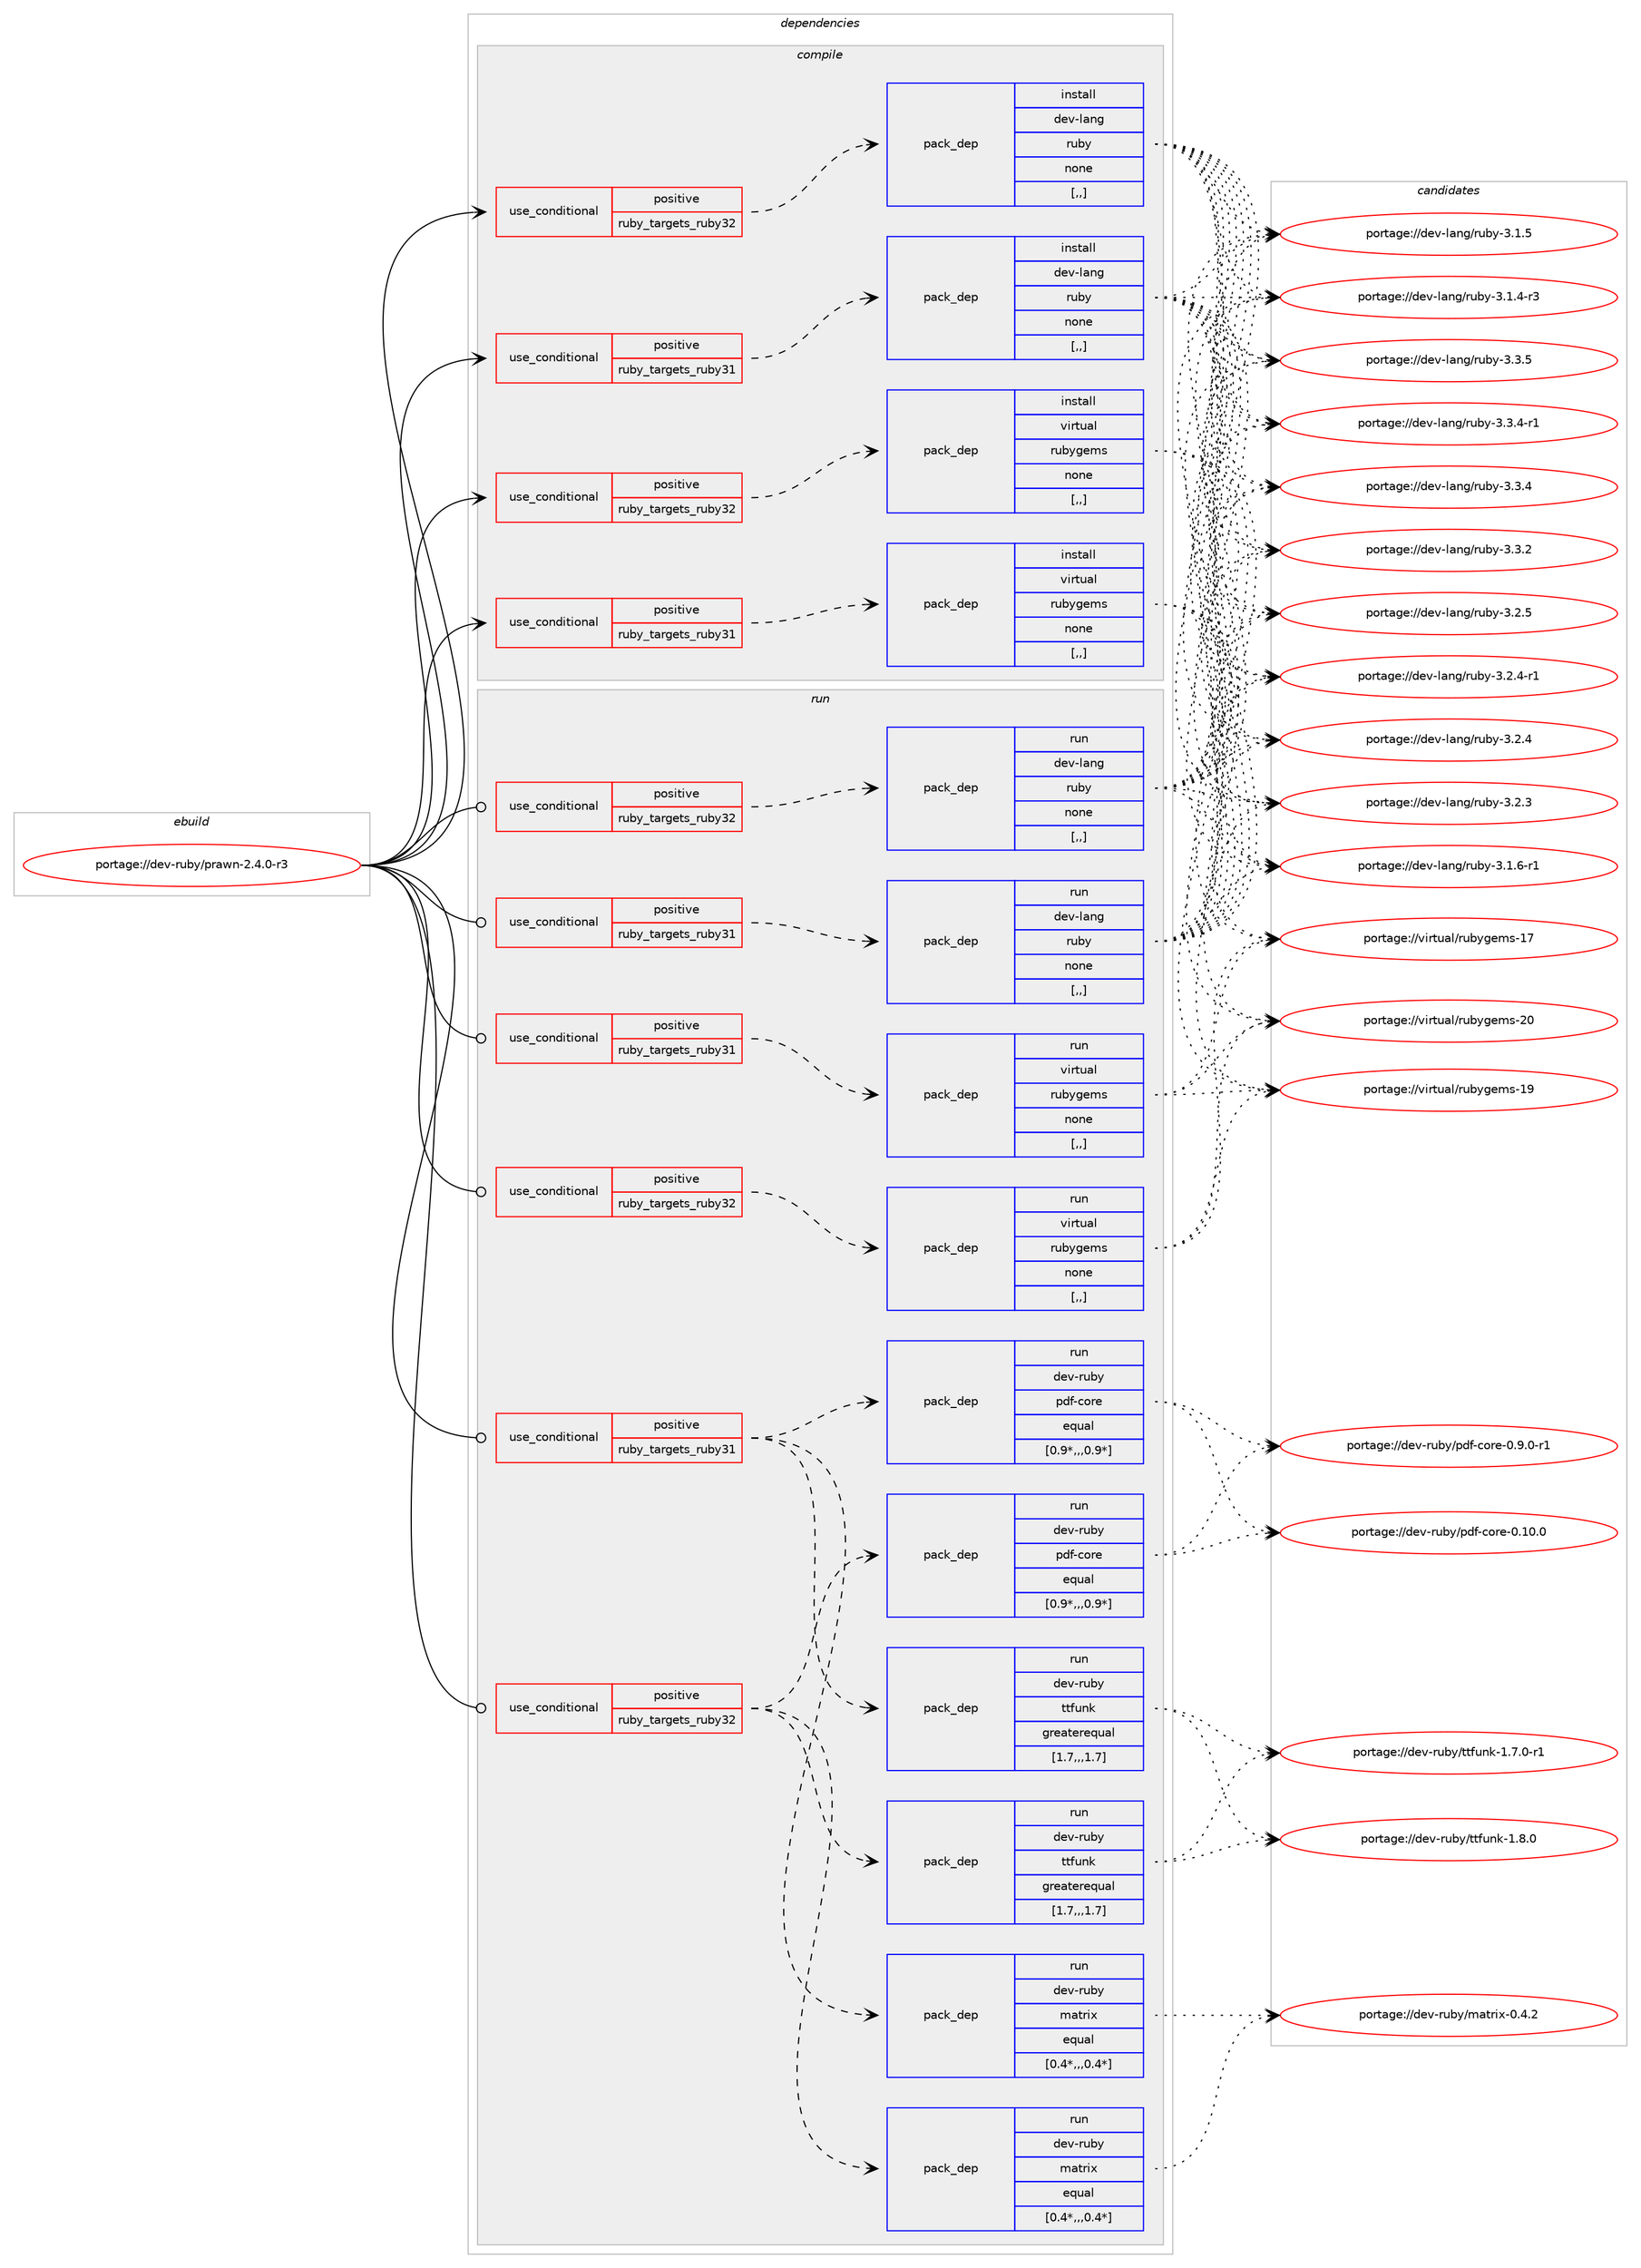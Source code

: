 digraph prolog {

# *************
# Graph options
# *************

newrank=true;
concentrate=true;
compound=true;
graph [rankdir=LR,fontname=Helvetica,fontsize=10,ranksep=1.5];#, ranksep=2.5, nodesep=0.2];
edge  [arrowhead=vee];
node  [fontname=Helvetica,fontsize=10];

# **********
# The ebuild
# **********

subgraph cluster_leftcol {
color=gray;
label=<<i>ebuild</i>>;
id [label="portage://dev-ruby/prawn-2.4.0-r3", color=red, width=4, href="../dev-ruby/prawn-2.4.0-r3.svg"];
}

# ****************
# The dependencies
# ****************

subgraph cluster_midcol {
color=gray;
label=<<i>dependencies</i>>;
subgraph cluster_compile {
fillcolor="#eeeeee";
style=filled;
label=<<i>compile</i>>;
subgraph cond183830 {
dependency690834 [label=<<TABLE BORDER="0" CELLBORDER="1" CELLSPACING="0" CELLPADDING="4"><TR><TD ROWSPAN="3" CELLPADDING="10">use_conditional</TD></TR><TR><TD>positive</TD></TR><TR><TD>ruby_targets_ruby31</TD></TR></TABLE>>, shape=none, color=red];
subgraph pack502058 {
dependency690835 [label=<<TABLE BORDER="0" CELLBORDER="1" CELLSPACING="0" CELLPADDING="4" WIDTH="220"><TR><TD ROWSPAN="6" CELLPADDING="30">pack_dep</TD></TR><TR><TD WIDTH="110">install</TD></TR><TR><TD>dev-lang</TD></TR><TR><TD>ruby</TD></TR><TR><TD>none</TD></TR><TR><TD>[,,]</TD></TR></TABLE>>, shape=none, color=blue];
}
dependency690834:e -> dependency690835:w [weight=20,style="dashed",arrowhead="vee"];
}
id:e -> dependency690834:w [weight=20,style="solid",arrowhead="vee"];
subgraph cond183831 {
dependency690836 [label=<<TABLE BORDER="0" CELLBORDER="1" CELLSPACING="0" CELLPADDING="4"><TR><TD ROWSPAN="3" CELLPADDING="10">use_conditional</TD></TR><TR><TD>positive</TD></TR><TR><TD>ruby_targets_ruby31</TD></TR></TABLE>>, shape=none, color=red];
subgraph pack502059 {
dependency690837 [label=<<TABLE BORDER="0" CELLBORDER="1" CELLSPACING="0" CELLPADDING="4" WIDTH="220"><TR><TD ROWSPAN="6" CELLPADDING="30">pack_dep</TD></TR><TR><TD WIDTH="110">install</TD></TR><TR><TD>virtual</TD></TR><TR><TD>rubygems</TD></TR><TR><TD>none</TD></TR><TR><TD>[,,]</TD></TR></TABLE>>, shape=none, color=blue];
}
dependency690836:e -> dependency690837:w [weight=20,style="dashed",arrowhead="vee"];
}
id:e -> dependency690836:w [weight=20,style="solid",arrowhead="vee"];
subgraph cond183832 {
dependency690838 [label=<<TABLE BORDER="0" CELLBORDER="1" CELLSPACING="0" CELLPADDING="4"><TR><TD ROWSPAN="3" CELLPADDING="10">use_conditional</TD></TR><TR><TD>positive</TD></TR><TR><TD>ruby_targets_ruby32</TD></TR></TABLE>>, shape=none, color=red];
subgraph pack502060 {
dependency690839 [label=<<TABLE BORDER="0" CELLBORDER="1" CELLSPACING="0" CELLPADDING="4" WIDTH="220"><TR><TD ROWSPAN="6" CELLPADDING="30">pack_dep</TD></TR><TR><TD WIDTH="110">install</TD></TR><TR><TD>dev-lang</TD></TR><TR><TD>ruby</TD></TR><TR><TD>none</TD></TR><TR><TD>[,,]</TD></TR></TABLE>>, shape=none, color=blue];
}
dependency690838:e -> dependency690839:w [weight=20,style="dashed",arrowhead="vee"];
}
id:e -> dependency690838:w [weight=20,style="solid",arrowhead="vee"];
subgraph cond183833 {
dependency690840 [label=<<TABLE BORDER="0" CELLBORDER="1" CELLSPACING="0" CELLPADDING="4"><TR><TD ROWSPAN="3" CELLPADDING="10">use_conditional</TD></TR><TR><TD>positive</TD></TR><TR><TD>ruby_targets_ruby32</TD></TR></TABLE>>, shape=none, color=red];
subgraph pack502061 {
dependency690841 [label=<<TABLE BORDER="0" CELLBORDER="1" CELLSPACING="0" CELLPADDING="4" WIDTH="220"><TR><TD ROWSPAN="6" CELLPADDING="30">pack_dep</TD></TR><TR><TD WIDTH="110">install</TD></TR><TR><TD>virtual</TD></TR><TR><TD>rubygems</TD></TR><TR><TD>none</TD></TR><TR><TD>[,,]</TD></TR></TABLE>>, shape=none, color=blue];
}
dependency690840:e -> dependency690841:w [weight=20,style="dashed",arrowhead="vee"];
}
id:e -> dependency690840:w [weight=20,style="solid",arrowhead="vee"];
}
subgraph cluster_compileandrun {
fillcolor="#eeeeee";
style=filled;
label=<<i>compile and run</i>>;
}
subgraph cluster_run {
fillcolor="#eeeeee";
style=filled;
label=<<i>run</i>>;
subgraph cond183834 {
dependency690842 [label=<<TABLE BORDER="0" CELLBORDER="1" CELLSPACING="0" CELLPADDING="4"><TR><TD ROWSPAN="3" CELLPADDING="10">use_conditional</TD></TR><TR><TD>positive</TD></TR><TR><TD>ruby_targets_ruby31</TD></TR></TABLE>>, shape=none, color=red];
subgraph pack502062 {
dependency690843 [label=<<TABLE BORDER="0" CELLBORDER="1" CELLSPACING="0" CELLPADDING="4" WIDTH="220"><TR><TD ROWSPAN="6" CELLPADDING="30">pack_dep</TD></TR><TR><TD WIDTH="110">run</TD></TR><TR><TD>dev-lang</TD></TR><TR><TD>ruby</TD></TR><TR><TD>none</TD></TR><TR><TD>[,,]</TD></TR></TABLE>>, shape=none, color=blue];
}
dependency690842:e -> dependency690843:w [weight=20,style="dashed",arrowhead="vee"];
}
id:e -> dependency690842:w [weight=20,style="solid",arrowhead="odot"];
subgraph cond183835 {
dependency690844 [label=<<TABLE BORDER="0" CELLBORDER="1" CELLSPACING="0" CELLPADDING="4"><TR><TD ROWSPAN="3" CELLPADDING="10">use_conditional</TD></TR><TR><TD>positive</TD></TR><TR><TD>ruby_targets_ruby31</TD></TR></TABLE>>, shape=none, color=red];
subgraph pack502063 {
dependency690845 [label=<<TABLE BORDER="0" CELLBORDER="1" CELLSPACING="0" CELLPADDING="4" WIDTH="220"><TR><TD ROWSPAN="6" CELLPADDING="30">pack_dep</TD></TR><TR><TD WIDTH="110">run</TD></TR><TR><TD>dev-ruby</TD></TR><TR><TD>matrix</TD></TR><TR><TD>equal</TD></TR><TR><TD>[0.4*,,,0.4*]</TD></TR></TABLE>>, shape=none, color=blue];
}
dependency690844:e -> dependency690845:w [weight=20,style="dashed",arrowhead="vee"];
subgraph pack502064 {
dependency690846 [label=<<TABLE BORDER="0" CELLBORDER="1" CELLSPACING="0" CELLPADDING="4" WIDTH="220"><TR><TD ROWSPAN="6" CELLPADDING="30">pack_dep</TD></TR><TR><TD WIDTH="110">run</TD></TR><TR><TD>dev-ruby</TD></TR><TR><TD>pdf-core</TD></TR><TR><TD>equal</TD></TR><TR><TD>[0.9*,,,0.9*]</TD></TR></TABLE>>, shape=none, color=blue];
}
dependency690844:e -> dependency690846:w [weight=20,style="dashed",arrowhead="vee"];
subgraph pack502065 {
dependency690847 [label=<<TABLE BORDER="0" CELLBORDER="1" CELLSPACING="0" CELLPADDING="4" WIDTH="220"><TR><TD ROWSPAN="6" CELLPADDING="30">pack_dep</TD></TR><TR><TD WIDTH="110">run</TD></TR><TR><TD>dev-ruby</TD></TR><TR><TD>ttfunk</TD></TR><TR><TD>greaterequal</TD></TR><TR><TD>[1.7,,,1.7]</TD></TR></TABLE>>, shape=none, color=blue];
}
dependency690844:e -> dependency690847:w [weight=20,style="dashed",arrowhead="vee"];
}
id:e -> dependency690844:w [weight=20,style="solid",arrowhead="odot"];
subgraph cond183836 {
dependency690848 [label=<<TABLE BORDER="0" CELLBORDER="1" CELLSPACING="0" CELLPADDING="4"><TR><TD ROWSPAN="3" CELLPADDING="10">use_conditional</TD></TR><TR><TD>positive</TD></TR><TR><TD>ruby_targets_ruby31</TD></TR></TABLE>>, shape=none, color=red];
subgraph pack502066 {
dependency690849 [label=<<TABLE BORDER="0" CELLBORDER="1" CELLSPACING="0" CELLPADDING="4" WIDTH="220"><TR><TD ROWSPAN="6" CELLPADDING="30">pack_dep</TD></TR><TR><TD WIDTH="110">run</TD></TR><TR><TD>virtual</TD></TR><TR><TD>rubygems</TD></TR><TR><TD>none</TD></TR><TR><TD>[,,]</TD></TR></TABLE>>, shape=none, color=blue];
}
dependency690848:e -> dependency690849:w [weight=20,style="dashed",arrowhead="vee"];
}
id:e -> dependency690848:w [weight=20,style="solid",arrowhead="odot"];
subgraph cond183837 {
dependency690850 [label=<<TABLE BORDER="0" CELLBORDER="1" CELLSPACING="0" CELLPADDING="4"><TR><TD ROWSPAN="3" CELLPADDING="10">use_conditional</TD></TR><TR><TD>positive</TD></TR><TR><TD>ruby_targets_ruby32</TD></TR></TABLE>>, shape=none, color=red];
subgraph pack502067 {
dependency690851 [label=<<TABLE BORDER="0" CELLBORDER="1" CELLSPACING="0" CELLPADDING="4" WIDTH="220"><TR><TD ROWSPAN="6" CELLPADDING="30">pack_dep</TD></TR><TR><TD WIDTH="110">run</TD></TR><TR><TD>dev-lang</TD></TR><TR><TD>ruby</TD></TR><TR><TD>none</TD></TR><TR><TD>[,,]</TD></TR></TABLE>>, shape=none, color=blue];
}
dependency690850:e -> dependency690851:w [weight=20,style="dashed",arrowhead="vee"];
}
id:e -> dependency690850:w [weight=20,style="solid",arrowhead="odot"];
subgraph cond183838 {
dependency690852 [label=<<TABLE BORDER="0" CELLBORDER="1" CELLSPACING="0" CELLPADDING="4"><TR><TD ROWSPAN="3" CELLPADDING="10">use_conditional</TD></TR><TR><TD>positive</TD></TR><TR><TD>ruby_targets_ruby32</TD></TR></TABLE>>, shape=none, color=red];
subgraph pack502068 {
dependency690853 [label=<<TABLE BORDER="0" CELLBORDER="1" CELLSPACING="0" CELLPADDING="4" WIDTH="220"><TR><TD ROWSPAN="6" CELLPADDING="30">pack_dep</TD></TR><TR><TD WIDTH="110">run</TD></TR><TR><TD>dev-ruby</TD></TR><TR><TD>matrix</TD></TR><TR><TD>equal</TD></TR><TR><TD>[0.4*,,,0.4*]</TD></TR></TABLE>>, shape=none, color=blue];
}
dependency690852:e -> dependency690853:w [weight=20,style="dashed",arrowhead="vee"];
subgraph pack502069 {
dependency690854 [label=<<TABLE BORDER="0" CELLBORDER="1" CELLSPACING="0" CELLPADDING="4" WIDTH="220"><TR><TD ROWSPAN="6" CELLPADDING="30">pack_dep</TD></TR><TR><TD WIDTH="110">run</TD></TR><TR><TD>dev-ruby</TD></TR><TR><TD>pdf-core</TD></TR><TR><TD>equal</TD></TR><TR><TD>[0.9*,,,0.9*]</TD></TR></TABLE>>, shape=none, color=blue];
}
dependency690852:e -> dependency690854:w [weight=20,style="dashed",arrowhead="vee"];
subgraph pack502070 {
dependency690855 [label=<<TABLE BORDER="0" CELLBORDER="1" CELLSPACING="0" CELLPADDING="4" WIDTH="220"><TR><TD ROWSPAN="6" CELLPADDING="30">pack_dep</TD></TR><TR><TD WIDTH="110">run</TD></TR><TR><TD>dev-ruby</TD></TR><TR><TD>ttfunk</TD></TR><TR><TD>greaterequal</TD></TR><TR><TD>[1.7,,,1.7]</TD></TR></TABLE>>, shape=none, color=blue];
}
dependency690852:e -> dependency690855:w [weight=20,style="dashed",arrowhead="vee"];
}
id:e -> dependency690852:w [weight=20,style="solid",arrowhead="odot"];
subgraph cond183839 {
dependency690856 [label=<<TABLE BORDER="0" CELLBORDER="1" CELLSPACING="0" CELLPADDING="4"><TR><TD ROWSPAN="3" CELLPADDING="10">use_conditional</TD></TR><TR><TD>positive</TD></TR><TR><TD>ruby_targets_ruby32</TD></TR></TABLE>>, shape=none, color=red];
subgraph pack502071 {
dependency690857 [label=<<TABLE BORDER="0" CELLBORDER="1" CELLSPACING="0" CELLPADDING="4" WIDTH="220"><TR><TD ROWSPAN="6" CELLPADDING="30">pack_dep</TD></TR><TR><TD WIDTH="110">run</TD></TR><TR><TD>virtual</TD></TR><TR><TD>rubygems</TD></TR><TR><TD>none</TD></TR><TR><TD>[,,]</TD></TR></TABLE>>, shape=none, color=blue];
}
dependency690856:e -> dependency690857:w [weight=20,style="dashed",arrowhead="vee"];
}
id:e -> dependency690856:w [weight=20,style="solid",arrowhead="odot"];
}
}

# **************
# The candidates
# **************

subgraph cluster_choices {
rank=same;
color=gray;
label=<<i>candidates</i>>;

subgraph choice502058 {
color=black;
nodesep=1;
choice10010111845108971101034711411798121455146514653 [label="portage://dev-lang/ruby-3.3.5", color=red, width=4,href="../dev-lang/ruby-3.3.5.svg"];
choice100101118451089711010347114117981214551465146524511449 [label="portage://dev-lang/ruby-3.3.4-r1", color=red, width=4,href="../dev-lang/ruby-3.3.4-r1.svg"];
choice10010111845108971101034711411798121455146514652 [label="portage://dev-lang/ruby-3.3.4", color=red, width=4,href="../dev-lang/ruby-3.3.4.svg"];
choice10010111845108971101034711411798121455146514650 [label="portage://dev-lang/ruby-3.3.2", color=red, width=4,href="../dev-lang/ruby-3.3.2.svg"];
choice10010111845108971101034711411798121455146504653 [label="portage://dev-lang/ruby-3.2.5", color=red, width=4,href="../dev-lang/ruby-3.2.5.svg"];
choice100101118451089711010347114117981214551465046524511449 [label="portage://dev-lang/ruby-3.2.4-r1", color=red, width=4,href="../dev-lang/ruby-3.2.4-r1.svg"];
choice10010111845108971101034711411798121455146504652 [label="portage://dev-lang/ruby-3.2.4", color=red, width=4,href="../dev-lang/ruby-3.2.4.svg"];
choice10010111845108971101034711411798121455146504651 [label="portage://dev-lang/ruby-3.2.3", color=red, width=4,href="../dev-lang/ruby-3.2.3.svg"];
choice100101118451089711010347114117981214551464946544511449 [label="portage://dev-lang/ruby-3.1.6-r1", color=red, width=4,href="../dev-lang/ruby-3.1.6-r1.svg"];
choice10010111845108971101034711411798121455146494653 [label="portage://dev-lang/ruby-3.1.5", color=red, width=4,href="../dev-lang/ruby-3.1.5.svg"];
choice100101118451089711010347114117981214551464946524511451 [label="portage://dev-lang/ruby-3.1.4-r3", color=red, width=4,href="../dev-lang/ruby-3.1.4-r3.svg"];
dependency690835:e -> choice10010111845108971101034711411798121455146514653:w [style=dotted,weight="100"];
dependency690835:e -> choice100101118451089711010347114117981214551465146524511449:w [style=dotted,weight="100"];
dependency690835:e -> choice10010111845108971101034711411798121455146514652:w [style=dotted,weight="100"];
dependency690835:e -> choice10010111845108971101034711411798121455146514650:w [style=dotted,weight="100"];
dependency690835:e -> choice10010111845108971101034711411798121455146504653:w [style=dotted,weight="100"];
dependency690835:e -> choice100101118451089711010347114117981214551465046524511449:w [style=dotted,weight="100"];
dependency690835:e -> choice10010111845108971101034711411798121455146504652:w [style=dotted,weight="100"];
dependency690835:e -> choice10010111845108971101034711411798121455146504651:w [style=dotted,weight="100"];
dependency690835:e -> choice100101118451089711010347114117981214551464946544511449:w [style=dotted,weight="100"];
dependency690835:e -> choice10010111845108971101034711411798121455146494653:w [style=dotted,weight="100"];
dependency690835:e -> choice100101118451089711010347114117981214551464946524511451:w [style=dotted,weight="100"];
}
subgraph choice502059 {
color=black;
nodesep=1;
choice118105114116117971084711411798121103101109115455048 [label="portage://virtual/rubygems-20", color=red, width=4,href="../virtual/rubygems-20.svg"];
choice118105114116117971084711411798121103101109115454957 [label="portage://virtual/rubygems-19", color=red, width=4,href="../virtual/rubygems-19.svg"];
choice118105114116117971084711411798121103101109115454955 [label="portage://virtual/rubygems-17", color=red, width=4,href="../virtual/rubygems-17.svg"];
dependency690837:e -> choice118105114116117971084711411798121103101109115455048:w [style=dotted,weight="100"];
dependency690837:e -> choice118105114116117971084711411798121103101109115454957:w [style=dotted,weight="100"];
dependency690837:e -> choice118105114116117971084711411798121103101109115454955:w [style=dotted,weight="100"];
}
subgraph choice502060 {
color=black;
nodesep=1;
choice10010111845108971101034711411798121455146514653 [label="portage://dev-lang/ruby-3.3.5", color=red, width=4,href="../dev-lang/ruby-3.3.5.svg"];
choice100101118451089711010347114117981214551465146524511449 [label="portage://dev-lang/ruby-3.3.4-r1", color=red, width=4,href="../dev-lang/ruby-3.3.4-r1.svg"];
choice10010111845108971101034711411798121455146514652 [label="portage://dev-lang/ruby-3.3.4", color=red, width=4,href="../dev-lang/ruby-3.3.4.svg"];
choice10010111845108971101034711411798121455146514650 [label="portage://dev-lang/ruby-3.3.2", color=red, width=4,href="../dev-lang/ruby-3.3.2.svg"];
choice10010111845108971101034711411798121455146504653 [label="portage://dev-lang/ruby-3.2.5", color=red, width=4,href="../dev-lang/ruby-3.2.5.svg"];
choice100101118451089711010347114117981214551465046524511449 [label="portage://dev-lang/ruby-3.2.4-r1", color=red, width=4,href="../dev-lang/ruby-3.2.4-r1.svg"];
choice10010111845108971101034711411798121455146504652 [label="portage://dev-lang/ruby-3.2.4", color=red, width=4,href="../dev-lang/ruby-3.2.4.svg"];
choice10010111845108971101034711411798121455146504651 [label="portage://dev-lang/ruby-3.2.3", color=red, width=4,href="../dev-lang/ruby-3.2.3.svg"];
choice100101118451089711010347114117981214551464946544511449 [label="portage://dev-lang/ruby-3.1.6-r1", color=red, width=4,href="../dev-lang/ruby-3.1.6-r1.svg"];
choice10010111845108971101034711411798121455146494653 [label="portage://dev-lang/ruby-3.1.5", color=red, width=4,href="../dev-lang/ruby-3.1.5.svg"];
choice100101118451089711010347114117981214551464946524511451 [label="portage://dev-lang/ruby-3.1.4-r3", color=red, width=4,href="../dev-lang/ruby-3.1.4-r3.svg"];
dependency690839:e -> choice10010111845108971101034711411798121455146514653:w [style=dotted,weight="100"];
dependency690839:e -> choice100101118451089711010347114117981214551465146524511449:w [style=dotted,weight="100"];
dependency690839:e -> choice10010111845108971101034711411798121455146514652:w [style=dotted,weight="100"];
dependency690839:e -> choice10010111845108971101034711411798121455146514650:w [style=dotted,weight="100"];
dependency690839:e -> choice10010111845108971101034711411798121455146504653:w [style=dotted,weight="100"];
dependency690839:e -> choice100101118451089711010347114117981214551465046524511449:w [style=dotted,weight="100"];
dependency690839:e -> choice10010111845108971101034711411798121455146504652:w [style=dotted,weight="100"];
dependency690839:e -> choice10010111845108971101034711411798121455146504651:w [style=dotted,weight="100"];
dependency690839:e -> choice100101118451089711010347114117981214551464946544511449:w [style=dotted,weight="100"];
dependency690839:e -> choice10010111845108971101034711411798121455146494653:w [style=dotted,weight="100"];
dependency690839:e -> choice100101118451089711010347114117981214551464946524511451:w [style=dotted,weight="100"];
}
subgraph choice502061 {
color=black;
nodesep=1;
choice118105114116117971084711411798121103101109115455048 [label="portage://virtual/rubygems-20", color=red, width=4,href="../virtual/rubygems-20.svg"];
choice118105114116117971084711411798121103101109115454957 [label="portage://virtual/rubygems-19", color=red, width=4,href="../virtual/rubygems-19.svg"];
choice118105114116117971084711411798121103101109115454955 [label="portage://virtual/rubygems-17", color=red, width=4,href="../virtual/rubygems-17.svg"];
dependency690841:e -> choice118105114116117971084711411798121103101109115455048:w [style=dotted,weight="100"];
dependency690841:e -> choice118105114116117971084711411798121103101109115454957:w [style=dotted,weight="100"];
dependency690841:e -> choice118105114116117971084711411798121103101109115454955:w [style=dotted,weight="100"];
}
subgraph choice502062 {
color=black;
nodesep=1;
choice10010111845108971101034711411798121455146514653 [label="portage://dev-lang/ruby-3.3.5", color=red, width=4,href="../dev-lang/ruby-3.3.5.svg"];
choice100101118451089711010347114117981214551465146524511449 [label="portage://dev-lang/ruby-3.3.4-r1", color=red, width=4,href="../dev-lang/ruby-3.3.4-r1.svg"];
choice10010111845108971101034711411798121455146514652 [label="portage://dev-lang/ruby-3.3.4", color=red, width=4,href="../dev-lang/ruby-3.3.4.svg"];
choice10010111845108971101034711411798121455146514650 [label="portage://dev-lang/ruby-3.3.2", color=red, width=4,href="../dev-lang/ruby-3.3.2.svg"];
choice10010111845108971101034711411798121455146504653 [label="portage://dev-lang/ruby-3.2.5", color=red, width=4,href="../dev-lang/ruby-3.2.5.svg"];
choice100101118451089711010347114117981214551465046524511449 [label="portage://dev-lang/ruby-3.2.4-r1", color=red, width=4,href="../dev-lang/ruby-3.2.4-r1.svg"];
choice10010111845108971101034711411798121455146504652 [label="portage://dev-lang/ruby-3.2.4", color=red, width=4,href="../dev-lang/ruby-3.2.4.svg"];
choice10010111845108971101034711411798121455146504651 [label="portage://dev-lang/ruby-3.2.3", color=red, width=4,href="../dev-lang/ruby-3.2.3.svg"];
choice100101118451089711010347114117981214551464946544511449 [label="portage://dev-lang/ruby-3.1.6-r1", color=red, width=4,href="../dev-lang/ruby-3.1.6-r1.svg"];
choice10010111845108971101034711411798121455146494653 [label="portage://dev-lang/ruby-3.1.5", color=red, width=4,href="../dev-lang/ruby-3.1.5.svg"];
choice100101118451089711010347114117981214551464946524511451 [label="portage://dev-lang/ruby-3.1.4-r3", color=red, width=4,href="../dev-lang/ruby-3.1.4-r3.svg"];
dependency690843:e -> choice10010111845108971101034711411798121455146514653:w [style=dotted,weight="100"];
dependency690843:e -> choice100101118451089711010347114117981214551465146524511449:w [style=dotted,weight="100"];
dependency690843:e -> choice10010111845108971101034711411798121455146514652:w [style=dotted,weight="100"];
dependency690843:e -> choice10010111845108971101034711411798121455146514650:w [style=dotted,weight="100"];
dependency690843:e -> choice10010111845108971101034711411798121455146504653:w [style=dotted,weight="100"];
dependency690843:e -> choice100101118451089711010347114117981214551465046524511449:w [style=dotted,weight="100"];
dependency690843:e -> choice10010111845108971101034711411798121455146504652:w [style=dotted,weight="100"];
dependency690843:e -> choice10010111845108971101034711411798121455146504651:w [style=dotted,weight="100"];
dependency690843:e -> choice100101118451089711010347114117981214551464946544511449:w [style=dotted,weight="100"];
dependency690843:e -> choice10010111845108971101034711411798121455146494653:w [style=dotted,weight="100"];
dependency690843:e -> choice100101118451089711010347114117981214551464946524511451:w [style=dotted,weight="100"];
}
subgraph choice502063 {
color=black;
nodesep=1;
choice10010111845114117981214710997116114105120454846524650 [label="portage://dev-ruby/matrix-0.4.2", color=red, width=4,href="../dev-ruby/matrix-0.4.2.svg"];
dependency690845:e -> choice10010111845114117981214710997116114105120454846524650:w [style=dotted,weight="100"];
}
subgraph choice502064 {
color=black;
nodesep=1;
choice100101118451141179812147112100102459911111410145484649484648 [label="portage://dev-ruby/pdf-core-0.10.0", color=red, width=4,href="../dev-ruby/pdf-core-0.10.0.svg"];
choice10010111845114117981214711210010245991111141014548465746484511449 [label="portage://dev-ruby/pdf-core-0.9.0-r1", color=red, width=4,href="../dev-ruby/pdf-core-0.9.0-r1.svg"];
dependency690846:e -> choice100101118451141179812147112100102459911111410145484649484648:w [style=dotted,weight="100"];
dependency690846:e -> choice10010111845114117981214711210010245991111141014548465746484511449:w [style=dotted,weight="100"];
}
subgraph choice502065 {
color=black;
nodesep=1;
choice100101118451141179812147116116102117110107454946564648 [label="portage://dev-ruby/ttfunk-1.8.0", color=red, width=4,href="../dev-ruby/ttfunk-1.8.0.svg"];
choice1001011184511411798121471161161021171101074549465546484511449 [label="portage://dev-ruby/ttfunk-1.7.0-r1", color=red, width=4,href="../dev-ruby/ttfunk-1.7.0-r1.svg"];
dependency690847:e -> choice100101118451141179812147116116102117110107454946564648:w [style=dotted,weight="100"];
dependency690847:e -> choice1001011184511411798121471161161021171101074549465546484511449:w [style=dotted,weight="100"];
}
subgraph choice502066 {
color=black;
nodesep=1;
choice118105114116117971084711411798121103101109115455048 [label="portage://virtual/rubygems-20", color=red, width=4,href="../virtual/rubygems-20.svg"];
choice118105114116117971084711411798121103101109115454957 [label="portage://virtual/rubygems-19", color=red, width=4,href="../virtual/rubygems-19.svg"];
choice118105114116117971084711411798121103101109115454955 [label="portage://virtual/rubygems-17", color=red, width=4,href="../virtual/rubygems-17.svg"];
dependency690849:e -> choice118105114116117971084711411798121103101109115455048:w [style=dotted,weight="100"];
dependency690849:e -> choice118105114116117971084711411798121103101109115454957:w [style=dotted,weight="100"];
dependency690849:e -> choice118105114116117971084711411798121103101109115454955:w [style=dotted,weight="100"];
}
subgraph choice502067 {
color=black;
nodesep=1;
choice10010111845108971101034711411798121455146514653 [label="portage://dev-lang/ruby-3.3.5", color=red, width=4,href="../dev-lang/ruby-3.3.5.svg"];
choice100101118451089711010347114117981214551465146524511449 [label="portage://dev-lang/ruby-3.3.4-r1", color=red, width=4,href="../dev-lang/ruby-3.3.4-r1.svg"];
choice10010111845108971101034711411798121455146514652 [label="portage://dev-lang/ruby-3.3.4", color=red, width=4,href="../dev-lang/ruby-3.3.4.svg"];
choice10010111845108971101034711411798121455146514650 [label="portage://dev-lang/ruby-3.3.2", color=red, width=4,href="../dev-lang/ruby-3.3.2.svg"];
choice10010111845108971101034711411798121455146504653 [label="portage://dev-lang/ruby-3.2.5", color=red, width=4,href="../dev-lang/ruby-3.2.5.svg"];
choice100101118451089711010347114117981214551465046524511449 [label="portage://dev-lang/ruby-3.2.4-r1", color=red, width=4,href="../dev-lang/ruby-3.2.4-r1.svg"];
choice10010111845108971101034711411798121455146504652 [label="portage://dev-lang/ruby-3.2.4", color=red, width=4,href="../dev-lang/ruby-3.2.4.svg"];
choice10010111845108971101034711411798121455146504651 [label="portage://dev-lang/ruby-3.2.3", color=red, width=4,href="../dev-lang/ruby-3.2.3.svg"];
choice100101118451089711010347114117981214551464946544511449 [label="portage://dev-lang/ruby-3.1.6-r1", color=red, width=4,href="../dev-lang/ruby-3.1.6-r1.svg"];
choice10010111845108971101034711411798121455146494653 [label="portage://dev-lang/ruby-3.1.5", color=red, width=4,href="../dev-lang/ruby-3.1.5.svg"];
choice100101118451089711010347114117981214551464946524511451 [label="portage://dev-lang/ruby-3.1.4-r3", color=red, width=4,href="../dev-lang/ruby-3.1.4-r3.svg"];
dependency690851:e -> choice10010111845108971101034711411798121455146514653:w [style=dotted,weight="100"];
dependency690851:e -> choice100101118451089711010347114117981214551465146524511449:w [style=dotted,weight="100"];
dependency690851:e -> choice10010111845108971101034711411798121455146514652:w [style=dotted,weight="100"];
dependency690851:e -> choice10010111845108971101034711411798121455146514650:w [style=dotted,weight="100"];
dependency690851:e -> choice10010111845108971101034711411798121455146504653:w [style=dotted,weight="100"];
dependency690851:e -> choice100101118451089711010347114117981214551465046524511449:w [style=dotted,weight="100"];
dependency690851:e -> choice10010111845108971101034711411798121455146504652:w [style=dotted,weight="100"];
dependency690851:e -> choice10010111845108971101034711411798121455146504651:w [style=dotted,weight="100"];
dependency690851:e -> choice100101118451089711010347114117981214551464946544511449:w [style=dotted,weight="100"];
dependency690851:e -> choice10010111845108971101034711411798121455146494653:w [style=dotted,weight="100"];
dependency690851:e -> choice100101118451089711010347114117981214551464946524511451:w [style=dotted,weight="100"];
}
subgraph choice502068 {
color=black;
nodesep=1;
choice10010111845114117981214710997116114105120454846524650 [label="portage://dev-ruby/matrix-0.4.2", color=red, width=4,href="../dev-ruby/matrix-0.4.2.svg"];
dependency690853:e -> choice10010111845114117981214710997116114105120454846524650:w [style=dotted,weight="100"];
}
subgraph choice502069 {
color=black;
nodesep=1;
choice100101118451141179812147112100102459911111410145484649484648 [label="portage://dev-ruby/pdf-core-0.10.0", color=red, width=4,href="../dev-ruby/pdf-core-0.10.0.svg"];
choice10010111845114117981214711210010245991111141014548465746484511449 [label="portage://dev-ruby/pdf-core-0.9.0-r1", color=red, width=4,href="../dev-ruby/pdf-core-0.9.0-r1.svg"];
dependency690854:e -> choice100101118451141179812147112100102459911111410145484649484648:w [style=dotted,weight="100"];
dependency690854:e -> choice10010111845114117981214711210010245991111141014548465746484511449:w [style=dotted,weight="100"];
}
subgraph choice502070 {
color=black;
nodesep=1;
choice100101118451141179812147116116102117110107454946564648 [label="portage://dev-ruby/ttfunk-1.8.0", color=red, width=4,href="../dev-ruby/ttfunk-1.8.0.svg"];
choice1001011184511411798121471161161021171101074549465546484511449 [label="portage://dev-ruby/ttfunk-1.7.0-r1", color=red, width=4,href="../dev-ruby/ttfunk-1.7.0-r1.svg"];
dependency690855:e -> choice100101118451141179812147116116102117110107454946564648:w [style=dotted,weight="100"];
dependency690855:e -> choice1001011184511411798121471161161021171101074549465546484511449:w [style=dotted,weight="100"];
}
subgraph choice502071 {
color=black;
nodesep=1;
choice118105114116117971084711411798121103101109115455048 [label="portage://virtual/rubygems-20", color=red, width=4,href="../virtual/rubygems-20.svg"];
choice118105114116117971084711411798121103101109115454957 [label="portage://virtual/rubygems-19", color=red, width=4,href="../virtual/rubygems-19.svg"];
choice118105114116117971084711411798121103101109115454955 [label="portage://virtual/rubygems-17", color=red, width=4,href="../virtual/rubygems-17.svg"];
dependency690857:e -> choice118105114116117971084711411798121103101109115455048:w [style=dotted,weight="100"];
dependency690857:e -> choice118105114116117971084711411798121103101109115454957:w [style=dotted,weight="100"];
dependency690857:e -> choice118105114116117971084711411798121103101109115454955:w [style=dotted,weight="100"];
}
}

}
